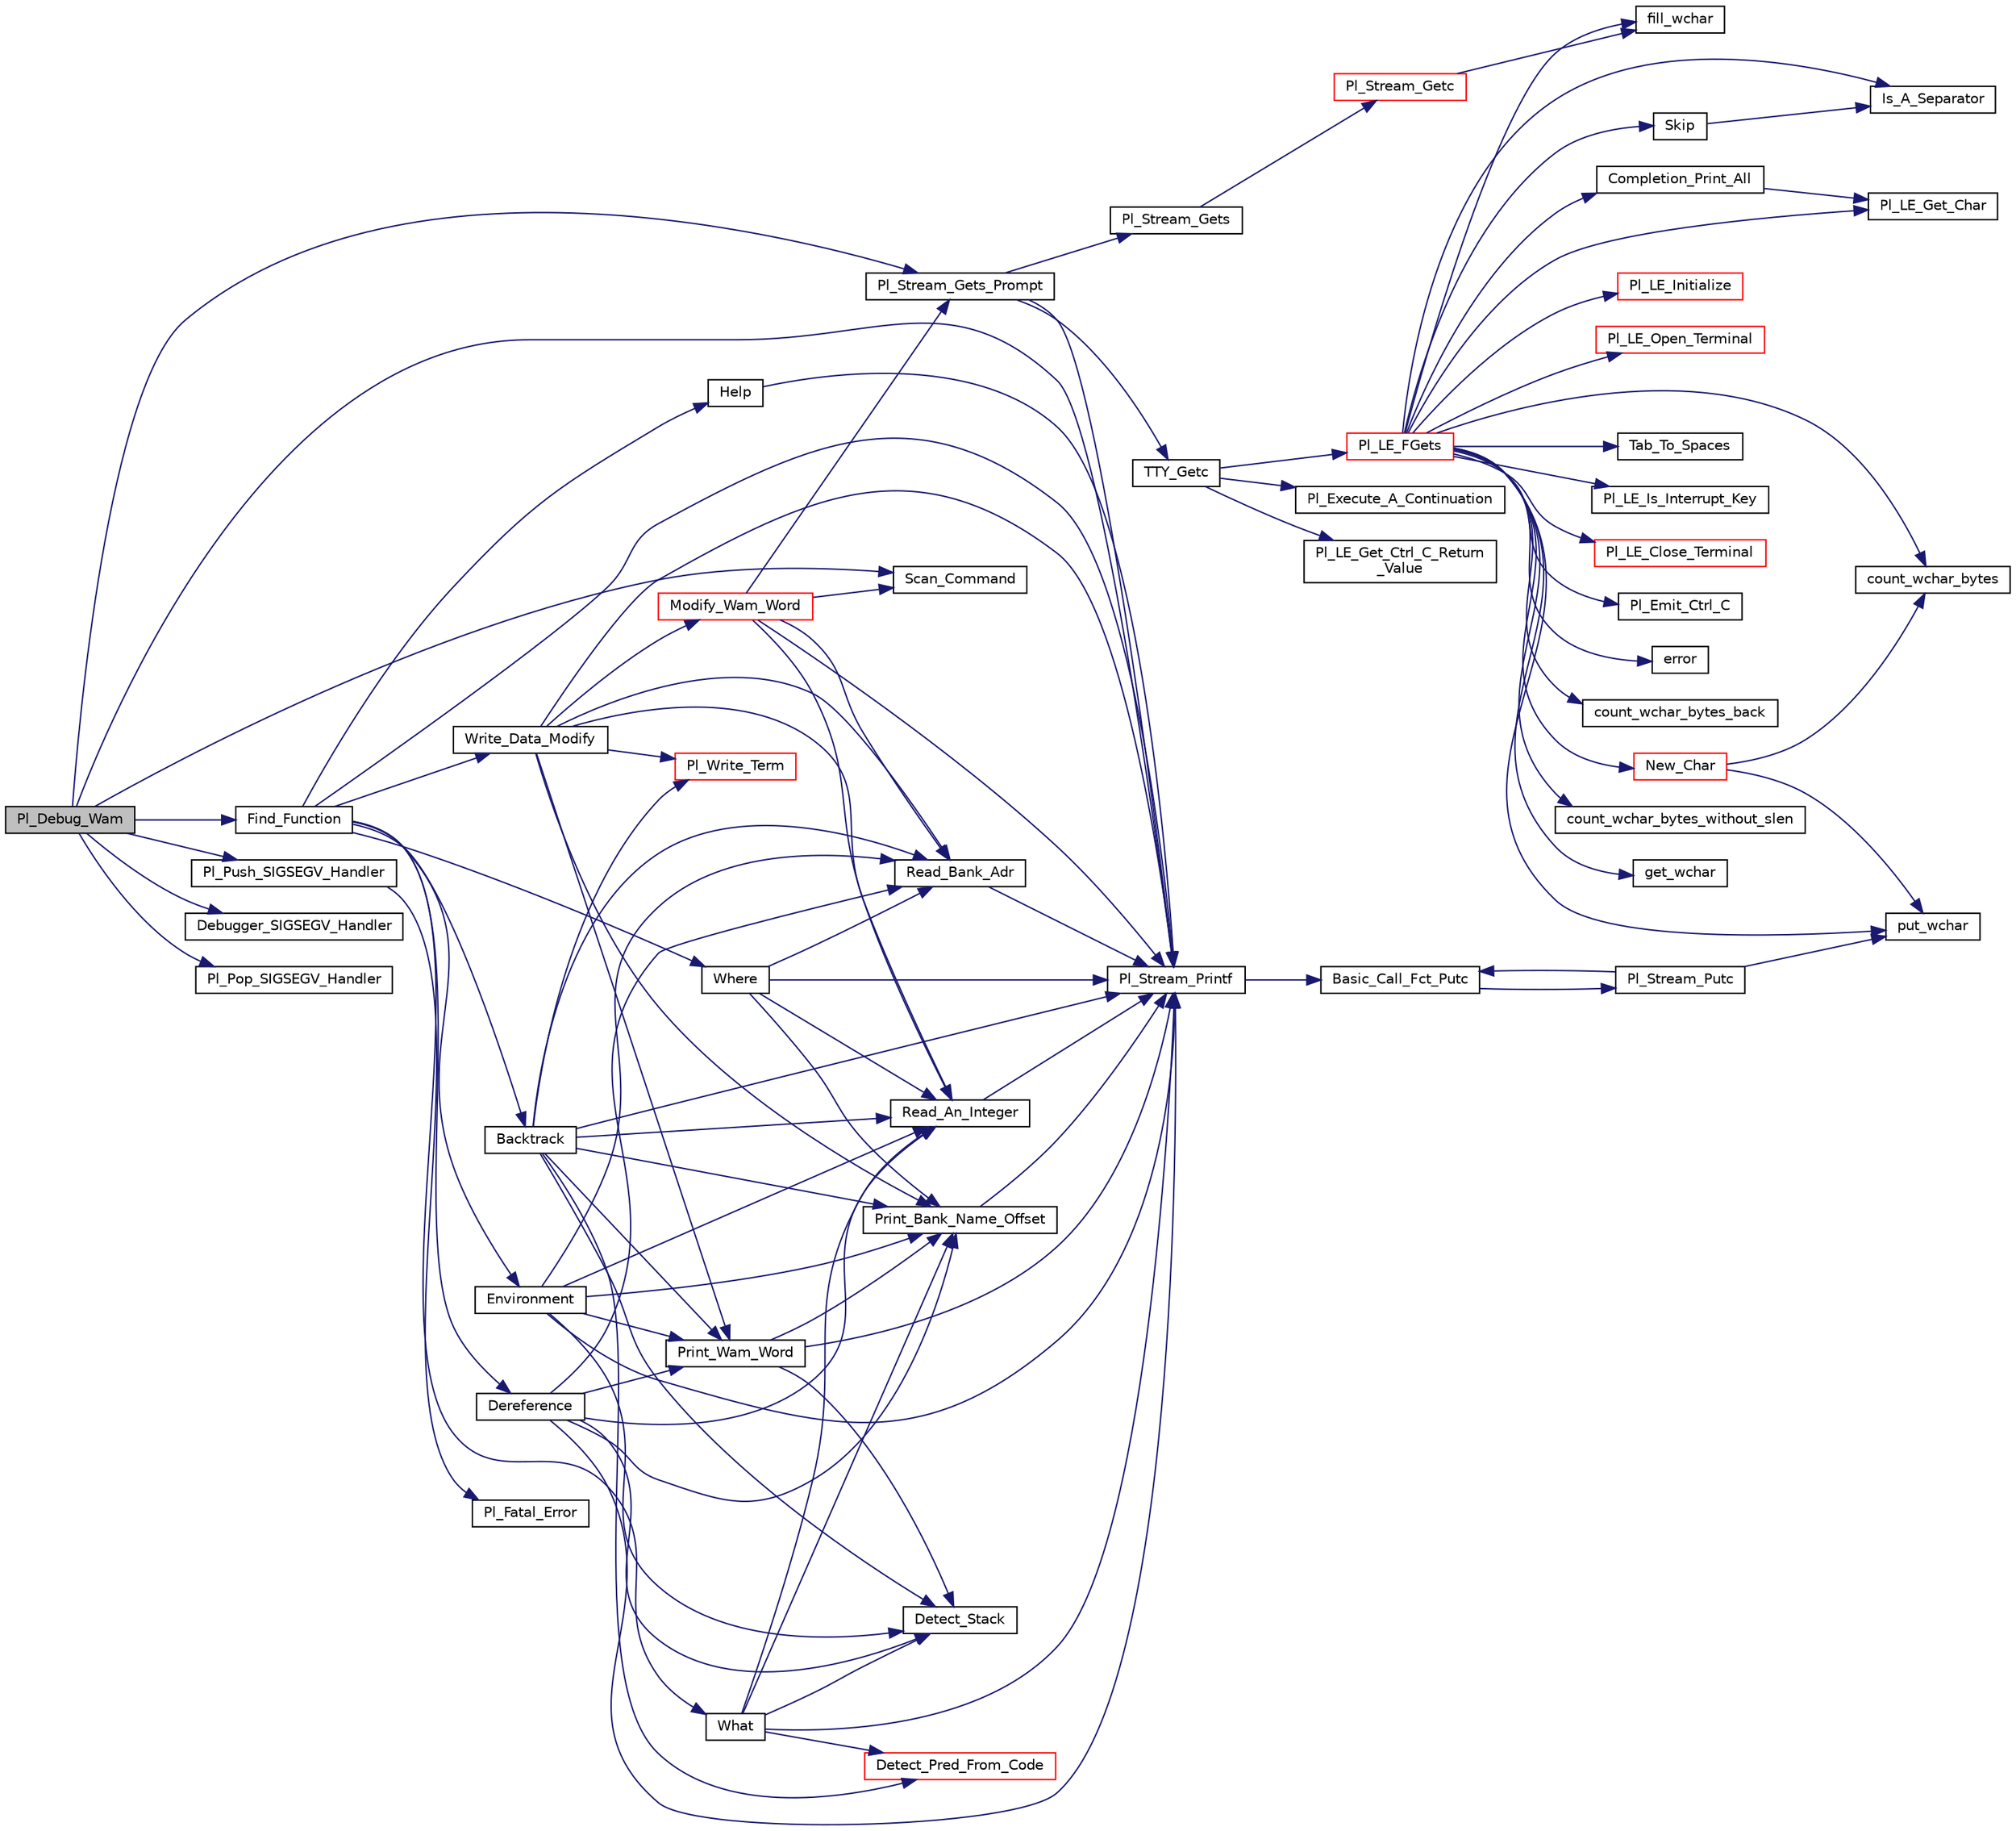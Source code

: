 digraph "Pl_Debug_Wam"
{
  edge [fontname="Helvetica",fontsize="10",labelfontname="Helvetica",labelfontsize="10"];
  node [fontname="Helvetica",fontsize="10",shape=record];
  rankdir="LR";
  Node1 [label="Pl_Debug_Wam",height=0.2,width=0.4,color="black", fillcolor="grey75", style="filled", fontcolor="black"];
  Node1 -> Node2 [color="midnightblue",fontsize="10",style="solid",fontname="Helvetica"];
  Node2 [label="Pl_Stream_Printf",height=0.2,width=0.4,color="black", fillcolor="white", style="filled",URL="$stream__supp_8c.html#aa0a1fdfbaae9e476151527d87510c0eb"];
  Node2 -> Node3 [color="midnightblue",fontsize="10",style="solid",fontname="Helvetica"];
  Node3 [label="Basic_Call_Fct_Putc",height=0.2,width=0.4,color="black", fillcolor="white", style="filled",URL="$stream__supp_8c.html#a8f331c65c933f08991e3d6622ffe538f"];
  Node3 -> Node4 [color="midnightblue",fontsize="10",style="solid",fontname="Helvetica"];
  Node4 [label="Pl_Stream_Putc",height=0.2,width=0.4,color="black", fillcolor="white", style="filled",URL="$stream__supp_8c.html#aaa89ed2e422788cf2648a9228868c1b6"];
  Node4 -> Node5 [color="midnightblue",fontsize="10",style="solid",fontname="Helvetica"];
  Node5 [label="put_wchar",height=0.2,width=0.4,color="black", fillcolor="white", style="filled",URL="$pl__wchar_8c.html#a31bcb7c7ad4174170702cb4399feb8e3"];
  Node4 -> Node3 [color="midnightblue",fontsize="10",style="solid",fontname="Helvetica"];
  Node1 -> Node6 [color="midnightblue",fontsize="10",style="solid",fontname="Helvetica"];
  Node6 [label="Pl_Push_SIGSEGV_Handler",height=0.2,width=0.4,color="black", fillcolor="white", style="filled",URL="$stacks__sigsegv_8c.html#ab5ca8f915e148142d8a80723e05fad13"];
  Node6 -> Node7 [color="midnightblue",fontsize="10",style="solid",fontname="Helvetica"];
  Node7 [label="Pl_Fatal_Error",height=0.2,width=0.4,color="black", fillcolor="white", style="filled",URL="$misc_8c.html#a190fea7904d7245d4fdc5e9404a07907"];
  Node1 -> Node8 [color="midnightblue",fontsize="10",style="solid",fontname="Helvetica"];
  Node8 [label="Debugger_SIGSEGV_Handler",height=0.2,width=0.4,color="black", fillcolor="white", style="filled",URL="$debugger__c_8c.html#ac55de854c7176817bdf1d1edd991a3db"];
  Node1 -> Node9 [color="midnightblue",fontsize="10",style="solid",fontname="Helvetica"];
  Node9 [label="Pl_Stream_Gets_Prompt",height=0.2,width=0.4,color="black", fillcolor="white", style="filled",URL="$stream__supp_8c.html#a2f93cffadbbe16ff8c57ac78497b9c14"];
  Node9 -> Node10 [color="midnightblue",fontsize="10",style="solid",fontname="Helvetica"];
  Node10 [label="TTY_Getc",height=0.2,width=0.4,color="black", fillcolor="white", style="filled",URL="$stream__supp_8c.html#af724b584a512fb1443bbf02c4ae0d153"];
  Node10 -> Node11 [color="midnightblue",fontsize="10",style="solid",fontname="Helvetica"];
  Node11 [label="Pl_LE_FGets",height=0.2,width=0.4,color="red", fillcolor="white", style="filled",URL="$linedit_8c.html#afc3f434a6c8f1502ac218732fbc625f5"];
  Node11 -> Node12 [color="midnightblue",fontsize="10",style="solid",fontname="Helvetica"];
  Node12 [label="Pl_LE_Initialize",height=0.2,width=0.4,color="red", fillcolor="white", style="filled",URL="$linedit_8h.html#ac18d0902bdc62942c4bd445ee73d6be3"];
  Node11 -> Node13 [color="midnightblue",fontsize="10",style="solid",fontname="Helvetica"];
  Node13 [label="Pl_LE_Open_Terminal",height=0.2,width=0.4,color="red", fillcolor="white", style="filled",URL="$terminal_8c.html#a8f4c06bf782ce1bb4449753a4ca99403"];
  Node11 -> Node14 [color="midnightblue",fontsize="10",style="solid",fontname="Helvetica"];
  Node14 [label="Pl_LE_Get_Char",height=0.2,width=0.4,color="black", fillcolor="white", style="filled",URL="$terminal_8c.html#ab03c9c3058c416b43852eb4ad9d30971"];
  Node11 -> Node15 [color="midnightblue",fontsize="10",style="solid",fontname="Helvetica"];
  Node15 [label="Tab_To_Spaces",height=0.2,width=0.4,color="black", fillcolor="white", style="filled",URL="$linedit_8c.html#ad206710a078c5a14704d33b117268d95"];
  Node11 -> Node16 [color="midnightblue",fontsize="10",style="solid",fontname="Helvetica"];
  Node16 [label="fill_wchar",height=0.2,width=0.4,color="black", fillcolor="white", style="filled",URL="$pl__wchar_8c.html#a5df5e221fa5cbadce849a7e73c5dc4ad"];
  Node11 -> Node17 [color="midnightblue",fontsize="10",style="solid",fontname="Helvetica"];
  Node17 [label="Pl_LE_Is_Interrupt_Key",height=0.2,width=0.4,color="black", fillcolor="white", style="filled",URL="$terminal_8c.html#a37099f929a26503fda2d259a8e20b938"];
  Node11 -> Node18 [color="midnightblue",fontsize="10",style="solid",fontname="Helvetica"];
  Node18 [label="Pl_LE_Close_Terminal",height=0.2,width=0.4,color="red", fillcolor="white", style="filled",URL="$terminal_8c.html#a27adb2b5e5dd607c0b7bd5bd10ca2281"];
  Node11 -> Node19 [color="midnightblue",fontsize="10",style="solid",fontname="Helvetica"];
  Node19 [label="Pl_Emit_Ctrl_C",height=0.2,width=0.4,color="black", fillcolor="white", style="filled",URL="$ctrl__c_8c.html#a54ec36423ca739ef1e56e092deb57ad1"];
  Node11 -> Node20 [color="midnightblue",fontsize="10",style="solid",fontname="Helvetica"];
  Node20 [label="error",height=0.2,width=0.4,color="black", fillcolor="white", style="filled",URL="$chkma_8c.html#a518288848eb2471573b6581060452931"];
  Node11 -> Node21 [color="midnightblue",fontsize="10",style="solid",fontname="Helvetica"];
  Node21 [label="count_wchar_bytes_back",height=0.2,width=0.4,color="black", fillcolor="white", style="filled",URL="$pl__wchar_8c.html#ab0dd4afe17e311d855c11aee577eecdb"];
  Node11 -> Node22 [color="midnightblue",fontsize="10",style="solid",fontname="Helvetica"];
  Node22 [label="count_wchar_bytes",height=0.2,width=0.4,color="black", fillcolor="white", style="filled",URL="$pl__wchar_8c.html#afa9feb443cef2f8da40dd45a8c0e273d"];
  Node11 -> Node23 [color="midnightblue",fontsize="10",style="solid",fontname="Helvetica"];
  Node23 [label="count_wchar_bytes_without_slen",height=0.2,width=0.4,color="black", fillcolor="white", style="filled",URL="$pl__wchar_8c.html#a118e1ed8186e82a376d922702a7a8a82"];
  Node11 -> Node24 [color="midnightblue",fontsize="10",style="solid",fontname="Helvetica"];
  Node24 [label="get_wchar",height=0.2,width=0.4,color="black", fillcolor="white", style="filled",URL="$pl__wchar_8c.html#aae8b097c7c2a9e49a67ea8a905051904"];
  Node11 -> Node25 [color="midnightblue",fontsize="10",style="solid",fontname="Helvetica"];
  Node25 [label="New_Char",height=0.2,width=0.4,color="red", fillcolor="white", style="filled",URL="$linedit_8c.html#aebb161ce36a3dd90b7acd272e2c91df0"];
  Node25 -> Node22 [color="midnightblue",fontsize="10",style="solid",fontname="Helvetica"];
  Node25 -> Node5 [color="midnightblue",fontsize="10",style="solid",fontname="Helvetica"];
  Node11 -> Node26 [color="midnightblue",fontsize="10",style="solid",fontname="Helvetica"];
  Node26 [label="Skip",height=0.2,width=0.4,color="black", fillcolor="white", style="filled",URL="$linedit_8c.html#a4aaf04c5cf36f808274012b7efe59d9d"];
  Node26 -> Node27 [color="midnightblue",fontsize="10",style="solid",fontname="Helvetica"];
  Node27 [label="Is_A_Separator",height=0.2,width=0.4,color="black", fillcolor="white", style="filled",URL="$linedit_8c.html#a4ea5295db8faa5611cbecadb2bdac046"];
  Node11 -> Node27 [color="midnightblue",fontsize="10",style="solid",fontname="Helvetica"];
  Node11 -> Node28 [color="midnightblue",fontsize="10",style="solid",fontname="Helvetica"];
  Node28 [label="Completion_Print_All",height=0.2,width=0.4,color="black", fillcolor="white", style="filled",URL="$linedit_8c.html#adbd65989f4f07bd70b23ac9aeb99382f"];
  Node28 -> Node14 [color="midnightblue",fontsize="10",style="solid",fontname="Helvetica"];
  Node11 -> Node5 [color="midnightblue",fontsize="10",style="solid",fontname="Helvetica"];
  Node10 -> Node29 [color="midnightblue",fontsize="10",style="solid",fontname="Helvetica"];
  Node29 [label="Pl_Execute_A_Continuation",height=0.2,width=0.4,color="black", fillcolor="white", style="filled",URL="$engine_8c.html#ae0fcb6df66410fd57c52a0ba16527642"];
  Node10 -> Node30 [color="midnightblue",fontsize="10",style="solid",fontname="Helvetica"];
  Node30 [label="Pl_LE_Get_Ctrl_C_Return\l_Value",height=0.2,width=0.4,color="black", fillcolor="white", style="filled",URL="$linedit_8c.html#a984bc5e9cc15fffd69d6a5a95aedbe05"];
  Node9 -> Node2 [color="midnightblue",fontsize="10",style="solid",fontname="Helvetica"];
  Node9 -> Node31 [color="midnightblue",fontsize="10",style="solid",fontname="Helvetica"];
  Node31 [label="Pl_Stream_Gets",height=0.2,width=0.4,color="black", fillcolor="white", style="filled",URL="$stream__supp_8c.html#a0e2bdf5638e94d1e5a89c9e88d4e885c"];
  Node31 -> Node32 [color="midnightblue",fontsize="10",style="solid",fontname="Helvetica"];
  Node32 [label="Pl_Stream_Getc",height=0.2,width=0.4,color="red", fillcolor="white", style="filled",URL="$stream__supp_8c.html#a8889ae46064e72cc556ee7ba019f482f"];
  Node32 -> Node16 [color="midnightblue",fontsize="10",style="solid",fontname="Helvetica"];
  Node1 -> Node33 [color="midnightblue",fontsize="10",style="solid",fontname="Helvetica"];
  Node33 [label="Scan_Command",height=0.2,width=0.4,color="black", fillcolor="white", style="filled",URL="$debugger__c_8c.html#ad08f2fe399f2723ab5bbb977e9397d8e"];
  Node1 -> Node34 [color="midnightblue",fontsize="10",style="solid",fontname="Helvetica"];
  Node34 [label="Find_Function",height=0.2,width=0.4,color="black", fillcolor="white", style="filled",URL="$debugger__c_8c.html#ae03520aa896def6dd036699b888bd0ef"];
  Node34 -> Node35 [color="midnightblue",fontsize="10",style="solid",fontname="Helvetica"];
  Node35 [label="Write_Data_Modify",height=0.2,width=0.4,color="black", fillcolor="white", style="filled",URL="$debugger__c_8c.html#acf94b4468a0d9f4b6e103f388bb3cb63"];
  Node35 -> Node36 [color="midnightblue",fontsize="10",style="solid",fontname="Helvetica"];
  Node36 [label="Read_Bank_Adr",height=0.2,width=0.4,color="black", fillcolor="white", style="filled",URL="$debugger__c_8c.html#a73b8aac43e8bebe6dfd7f483bf81e055"];
  Node36 -> Node2 [color="midnightblue",fontsize="10",style="solid",fontname="Helvetica"];
  Node35 -> Node37 [color="midnightblue",fontsize="10",style="solid",fontname="Helvetica"];
  Node37 [label="Read_An_Integer",height=0.2,width=0.4,color="black", fillcolor="white", style="filled",URL="$debugger__c_8c.html#af6a34b4f9c134fff2902d5ce2bf2e325"];
  Node37 -> Node2 [color="midnightblue",fontsize="10",style="solid",fontname="Helvetica"];
  Node35 -> Node38 [color="midnightblue",fontsize="10",style="solid",fontname="Helvetica"];
  Node38 [label="Print_Bank_Name_Offset",height=0.2,width=0.4,color="black", fillcolor="white", style="filled",URL="$debugger__c_8c.html#a33f88afc672c2184ae3c81f7eefd8687"];
  Node38 -> Node2 [color="midnightblue",fontsize="10",style="solid",fontname="Helvetica"];
  Node35 -> Node2 [color="midnightblue",fontsize="10",style="solid",fontname="Helvetica"];
  Node35 -> Node39 [color="midnightblue",fontsize="10",style="solid",fontname="Helvetica"];
  Node39 [label="Pl_Write_Term",height=0.2,width=0.4,color="red", fillcolor="white", style="filled",URL="$write__supp_8c.html#a1665efcf8ccd82af7a057fe0c39b87fc"];
  Node35 -> Node40 [color="midnightblue",fontsize="10",style="solid",fontname="Helvetica"];
  Node40 [label="Print_Wam_Word",height=0.2,width=0.4,color="black", fillcolor="white", style="filled",URL="$debugger__c_8c.html#ab01796d096d95adb12edbb39ed14b231"];
  Node40 -> Node2 [color="midnightblue",fontsize="10",style="solid",fontname="Helvetica"];
  Node40 -> Node41 [color="midnightblue",fontsize="10",style="solid",fontname="Helvetica"];
  Node41 [label="Detect_Stack",height=0.2,width=0.4,color="black", fillcolor="white", style="filled",URL="$debugger__c_8c.html#a0e115100109d8827bab44c5c844e35ca"];
  Node40 -> Node38 [color="midnightblue",fontsize="10",style="solid",fontname="Helvetica"];
  Node35 -> Node42 [color="midnightblue",fontsize="10",style="solid",fontname="Helvetica"];
  Node42 [label="Modify_Wam_Word",height=0.2,width=0.4,color="red", fillcolor="white", style="filled",URL="$debugger__c_8c.html#a038a5ba206b2861a848c62b9ec060b65"];
  Node42 -> Node2 [color="midnightblue",fontsize="10",style="solid",fontname="Helvetica"];
  Node42 -> Node9 [color="midnightblue",fontsize="10",style="solid",fontname="Helvetica"];
  Node42 -> Node33 [color="midnightblue",fontsize="10",style="solid",fontname="Helvetica"];
  Node42 -> Node36 [color="midnightblue",fontsize="10",style="solid",fontname="Helvetica"];
  Node42 -> Node37 [color="midnightblue",fontsize="10",style="solid",fontname="Helvetica"];
  Node34 -> Node43 [color="midnightblue",fontsize="10",style="solid",fontname="Helvetica"];
  Node43 [label="Where",height=0.2,width=0.4,color="black", fillcolor="white", style="filled",URL="$debugger__c_8c.html#ad5667d4182005ee143f6b45c617d722a"];
  Node43 -> Node36 [color="midnightblue",fontsize="10",style="solid",fontname="Helvetica"];
  Node43 -> Node37 [color="midnightblue",fontsize="10",style="solid",fontname="Helvetica"];
  Node43 -> Node38 [color="midnightblue",fontsize="10",style="solid",fontname="Helvetica"];
  Node43 -> Node2 [color="midnightblue",fontsize="10",style="solid",fontname="Helvetica"];
  Node34 -> Node44 [color="midnightblue",fontsize="10",style="solid",fontname="Helvetica"];
  Node44 [label="What",height=0.2,width=0.4,color="black", fillcolor="white", style="filled",URL="$debugger__c_8c.html#ae3548d2718c3c51e01cbf3aa9752ce17"];
  Node44 -> Node2 [color="midnightblue",fontsize="10",style="solid",fontname="Helvetica"];
  Node44 -> Node37 [color="midnightblue",fontsize="10",style="solid",fontname="Helvetica"];
  Node44 -> Node41 [color="midnightblue",fontsize="10",style="solid",fontname="Helvetica"];
  Node44 -> Node38 [color="midnightblue",fontsize="10",style="solid",fontname="Helvetica"];
  Node44 -> Node45 [color="midnightblue",fontsize="10",style="solid",fontname="Helvetica"];
  Node45 [label="Detect_Pred_From_Code",height=0.2,width=0.4,color="red", fillcolor="white", style="filled",URL="$debugger__c_8c.html#a18add4a6c08f3e15fb3de2afb0af65dc"];
  Node34 -> Node46 [color="midnightblue",fontsize="10",style="solid",fontname="Helvetica"];
  Node46 [label="Dereference",height=0.2,width=0.4,color="black", fillcolor="white", style="filled",URL="$debugger__c_8c.html#a0e3db3f801a6d2dc7012c12e660377d8"];
  Node46 -> Node36 [color="midnightblue",fontsize="10",style="solid",fontname="Helvetica"];
  Node46 -> Node37 [color="midnightblue",fontsize="10",style="solid",fontname="Helvetica"];
  Node46 -> Node38 [color="midnightblue",fontsize="10",style="solid",fontname="Helvetica"];
  Node46 -> Node2 [color="midnightblue",fontsize="10",style="solid",fontname="Helvetica"];
  Node46 -> Node41 [color="midnightblue",fontsize="10",style="solid",fontname="Helvetica"];
  Node46 -> Node40 [color="midnightblue",fontsize="10",style="solid",fontname="Helvetica"];
  Node34 -> Node47 [color="midnightblue",fontsize="10",style="solid",fontname="Helvetica"];
  Node47 [label="Environment",height=0.2,width=0.4,color="black", fillcolor="white", style="filled",URL="$debugger__c_8c.html#a38ce602bd1d5e416f1c2df80fa5de3c3"];
  Node47 -> Node41 [color="midnightblue",fontsize="10",style="solid",fontname="Helvetica"];
  Node47 -> Node36 [color="midnightblue",fontsize="10",style="solid",fontname="Helvetica"];
  Node47 -> Node37 [color="midnightblue",fontsize="10",style="solid",fontname="Helvetica"];
  Node47 -> Node38 [color="midnightblue",fontsize="10",style="solid",fontname="Helvetica"];
  Node47 -> Node2 [color="midnightblue",fontsize="10",style="solid",fontname="Helvetica"];
  Node47 -> Node40 [color="midnightblue",fontsize="10",style="solid",fontname="Helvetica"];
  Node34 -> Node48 [color="midnightblue",fontsize="10",style="solid",fontname="Helvetica"];
  Node48 [label="Backtrack",height=0.2,width=0.4,color="black", fillcolor="white", style="filled",URL="$debugger__c_8c.html#af0c1c2a7e6feb8d41802e2e984dec8e3"];
  Node48 -> Node41 [color="midnightblue",fontsize="10",style="solid",fontname="Helvetica"];
  Node48 -> Node45 [color="midnightblue",fontsize="10",style="solid",fontname="Helvetica"];
  Node48 -> Node38 [color="midnightblue",fontsize="10",style="solid",fontname="Helvetica"];
  Node48 -> Node2 [color="midnightblue",fontsize="10",style="solid",fontname="Helvetica"];
  Node48 -> Node39 [color="midnightblue",fontsize="10",style="solid",fontname="Helvetica"];
  Node48 -> Node36 [color="midnightblue",fontsize="10",style="solid",fontname="Helvetica"];
  Node48 -> Node37 [color="midnightblue",fontsize="10",style="solid",fontname="Helvetica"];
  Node48 -> Node40 [color="midnightblue",fontsize="10",style="solid",fontname="Helvetica"];
  Node34 -> Node49 [color="midnightblue",fontsize="10",style="solid",fontname="Helvetica"];
  Node49 [label="Help",height=0.2,width=0.4,color="black", fillcolor="white", style="filled",URL="$debugger__c_8c.html#acf3acb722d514173e8d911e0aaf91fab"];
  Node49 -> Node2 [color="midnightblue",fontsize="10",style="solid",fontname="Helvetica"];
  Node34 -> Node2 [color="midnightblue",fontsize="10",style="solid",fontname="Helvetica"];
  Node1 -> Node50 [color="midnightblue",fontsize="10",style="solid",fontname="Helvetica"];
  Node50 [label="Pl_Pop_SIGSEGV_Handler",height=0.2,width=0.4,color="black", fillcolor="white", style="filled",URL="$stacks__sigsegv_8c.html#a25eb5bda540ece4a8cee10c4f61324a6"];
}
